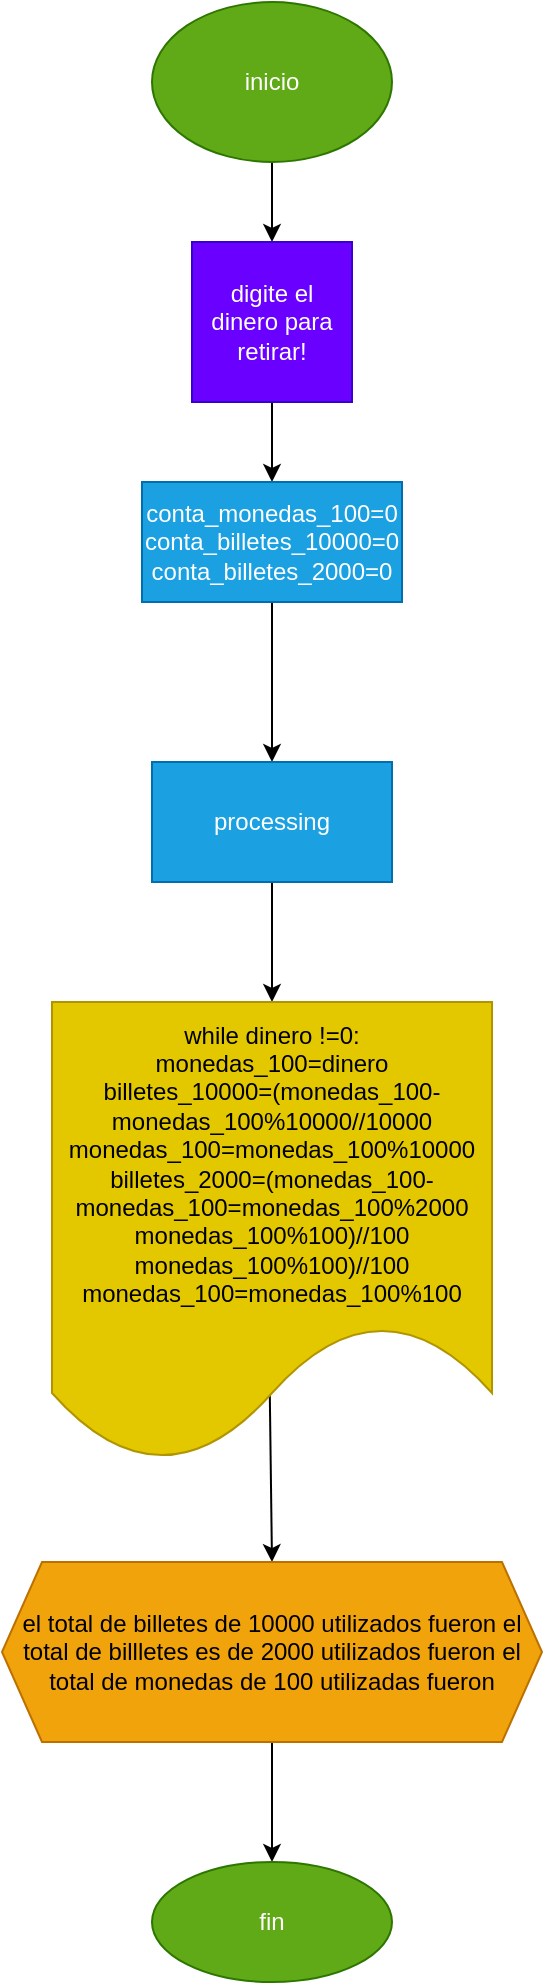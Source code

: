 <mxfile>
    <diagram id="JwwSDtaRFVbFqRZcnH34" name="Página-1">
        <mxGraphModel dx="239" dy="459" grid="1" gridSize="10" guides="1" tooltips="1" connect="1" arrows="1" fold="1" page="1" pageScale="1" pageWidth="827" pageHeight="1169" math="0" shadow="0">
            <root>
                <mxCell id="0"/>
                <mxCell id="1" parent="0"/>
                <mxCell id="4" value="" style="edgeStyle=none;html=1;entryX=0.5;entryY=0;entryDx=0;entryDy=0;" edge="1" parent="1" source="2" target="9">
                    <mxGeometry relative="1" as="geometry">
                        <mxPoint x="220" y="180" as="targetPoint"/>
                    </mxGeometry>
                </mxCell>
                <mxCell id="2" value="inicio" style="ellipse;whiteSpace=wrap;html=1;fillColor=#60a917;fontColor=#ffffff;strokeColor=#2D7600;" vertex="1" parent="1">
                    <mxGeometry x="160" y="10" width="120" height="80" as="geometry"/>
                </mxCell>
                <mxCell id="11" value="" style="edgeStyle=none;html=1;" edge="1" parent="1" source="9" target="10">
                    <mxGeometry relative="1" as="geometry"/>
                </mxCell>
                <mxCell id="9" value="digite el dinero para retirar!" style="whiteSpace=wrap;html=1;aspect=fixed;fillColor=#6a00ff;fontColor=#ffffff;strokeColor=#3700CC;" vertex="1" parent="1">
                    <mxGeometry x="180" y="130" width="80" height="80" as="geometry"/>
                </mxCell>
                <mxCell id="13" value="" style="edgeStyle=none;html=1;" edge="1" parent="1" source="10" target="12">
                    <mxGeometry relative="1" as="geometry"/>
                </mxCell>
                <mxCell id="10" value="conta_monedas_100=0&lt;br&gt;conta_billetes_10000=0&lt;br&gt;conta_billetes_2000=0" style="whiteSpace=wrap;html=1;fillColor=#1ba1e2;fontColor=#ffffff;strokeColor=#006EAF;" vertex="1" parent="1">
                    <mxGeometry x="155" y="250" width="130" height="60" as="geometry"/>
                </mxCell>
                <mxCell id="21" value="" style="edgeStyle=none;html=1;" edge="1" parent="1" source="12" target="20">
                    <mxGeometry relative="1" as="geometry"/>
                </mxCell>
                <mxCell id="12" value="processing" style="whiteSpace=wrap;html=1;fillColor=#1ba1e2;fontColor=#ffffff;strokeColor=#006EAF;" vertex="1" parent="1">
                    <mxGeometry x="160" y="390" width="120" height="60" as="geometry"/>
                </mxCell>
                <mxCell id="18" style="edgeStyle=none;html=1;entryX=0.5;entryY=0;entryDx=0;entryDy=0;exitX=0.495;exitY=0.852;exitDx=0;exitDy=0;exitPerimeter=0;" edge="1" parent="1" source="20" target="15">
                    <mxGeometry relative="1" as="geometry">
                        <mxPoint x="220" y="724.5" as="sourcePoint"/>
                    </mxGeometry>
                </mxCell>
                <mxCell id="17" value="" style="edgeStyle=none;html=1;" edge="1" parent="1" source="15" target="16">
                    <mxGeometry relative="1" as="geometry"/>
                </mxCell>
                <mxCell id="15" value="el total de billetes de 10000 utilizados fueron el total de billletes es de 2000 utilizados fueron el total de monedas de 100 utilizadas fueron" style="shape=hexagon;perimeter=hexagonPerimeter2;whiteSpace=wrap;html=1;fixedSize=1;fillColor=#f0a30a;fontColor=#000000;strokeColor=#BD7000;" vertex="1" parent="1">
                    <mxGeometry x="85" y="790" width="270" height="90" as="geometry"/>
                </mxCell>
                <mxCell id="16" value="fin" style="ellipse;whiteSpace=wrap;html=1;fillColor=#60a917;fontColor=#ffffff;strokeColor=#2D7600;" vertex="1" parent="1">
                    <mxGeometry x="160" y="940" width="120" height="60" as="geometry"/>
                </mxCell>
                <mxCell id="20" value="&lt;span&gt;&lt;br&gt;while dinero !=0:&lt;/span&gt;&lt;br&gt;&lt;span&gt;monedas_100=dinero&lt;/span&gt;&lt;br&gt;&lt;span&gt;billetes_10000=(monedas_100-&lt;br&gt;monedas_100%10000//10000&lt;br&gt;monedas_100=monedas_100%10000&lt;br&gt;billetes_2000=(monedas_100- monedas_100=monedas_100%2000&lt;br&gt;monedas_100%100)//100&lt;br&gt;monedas_100%100)//100&lt;br&gt;monedas_100=monedas_100%100&lt;br&gt;&lt;br&gt;&lt;/span&gt;" style="shape=document;whiteSpace=wrap;html=1;boundedLbl=1;fillColor=#e3c800;fontColor=#000000;strokeColor=#B09500;" vertex="1" parent="1">
                    <mxGeometry x="110" y="510" width="220" height="230" as="geometry"/>
                </mxCell>
            </root>
        </mxGraphModel>
    </diagram>
</mxfile>